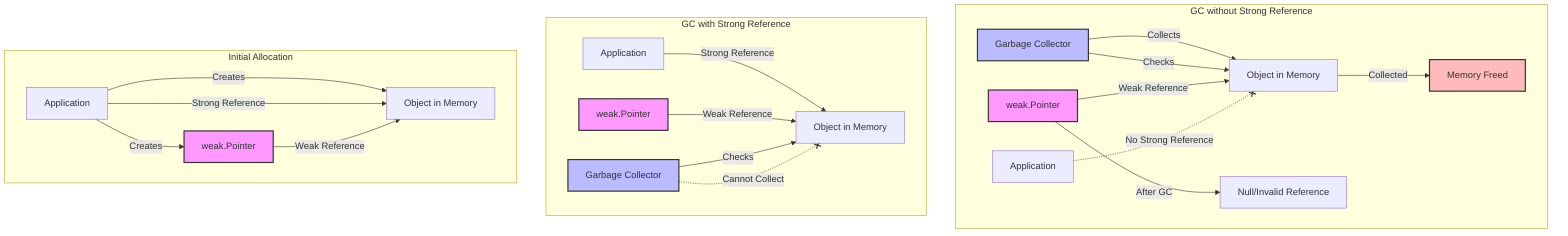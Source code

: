 graph TD

    subgraph GC without Strong Reference
        A3[Application] -.-x|No Strong Reference| B3[Object in Memory]
        C3[weak.Pointer] -->|Weak Reference| B3
        D3[Garbage Collector] -->|Checks| B3
        D3 -->|Collects| B3
        B3 -->|Collected| E3[Memory Freed]
        C3 -->|After GC| F3[Null/Invalid Reference]
    end

    subgraph GC with Strong Reference
        A2[Application] -->|Strong Reference| B2[Object in Memory]
        C2[weak.Pointer] -->|Weak Reference| B2
        D2[Garbage Collector] -->|Checks| B2
        D2 -.-x|Cannot Collect| B2
    end


    subgraph Initial Allocation
        A1[Application] -->|Creates| B1[Object in Memory]
        A1 -->|Strong Reference| B1
        A1 -->|Creates| C1[weak.Pointer]
        C1 -->|Weak Reference| B1
    end



    style C1 fill:#f9f,stroke:#333,stroke-width:2px
    style C2 fill:#f9f,stroke:#333,stroke-width:2px
    style C3 fill:#f9f,stroke:#333,stroke-width:2px
    style D2 fill:#bbf,stroke:#333,stroke-width:2px
    style D3 fill:#bbf,stroke:#333,stroke-width:2px
    style E3 fill:#fbb,stroke:#333,stroke-width:2px